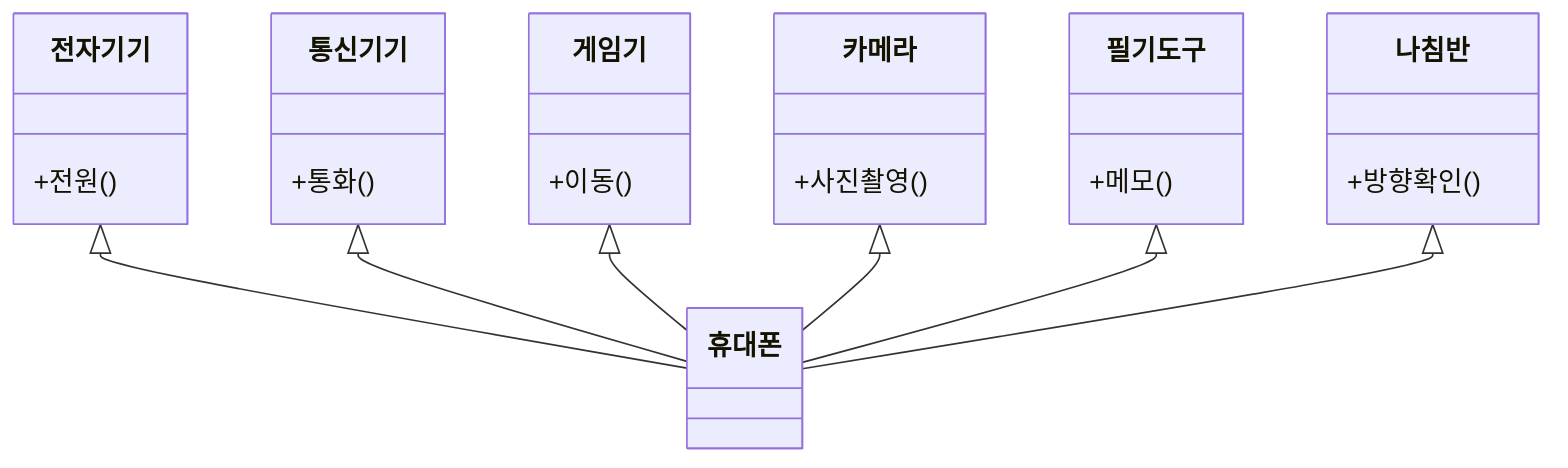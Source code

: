 classDiagram 
    전자기기 <|-- 휴대폰
    통신기기 <|-- 휴대폰
    게임기 <|-- 휴대폰
    카메라 <|-- 휴대폰
    필기도구 <|-- 휴대폰
    나침반 <|-- 휴대폰

    class 전자기기 {
        +전원()
    }
    class 통신기기 {
        +통화()
    }
    class 게임기 {
        +이동()
    }
    class 카메라 {
        +사진촬영()
    }
    class 필기도구 {
        +메모()
    }
    class 나침반 {
        +방향확인()
    }